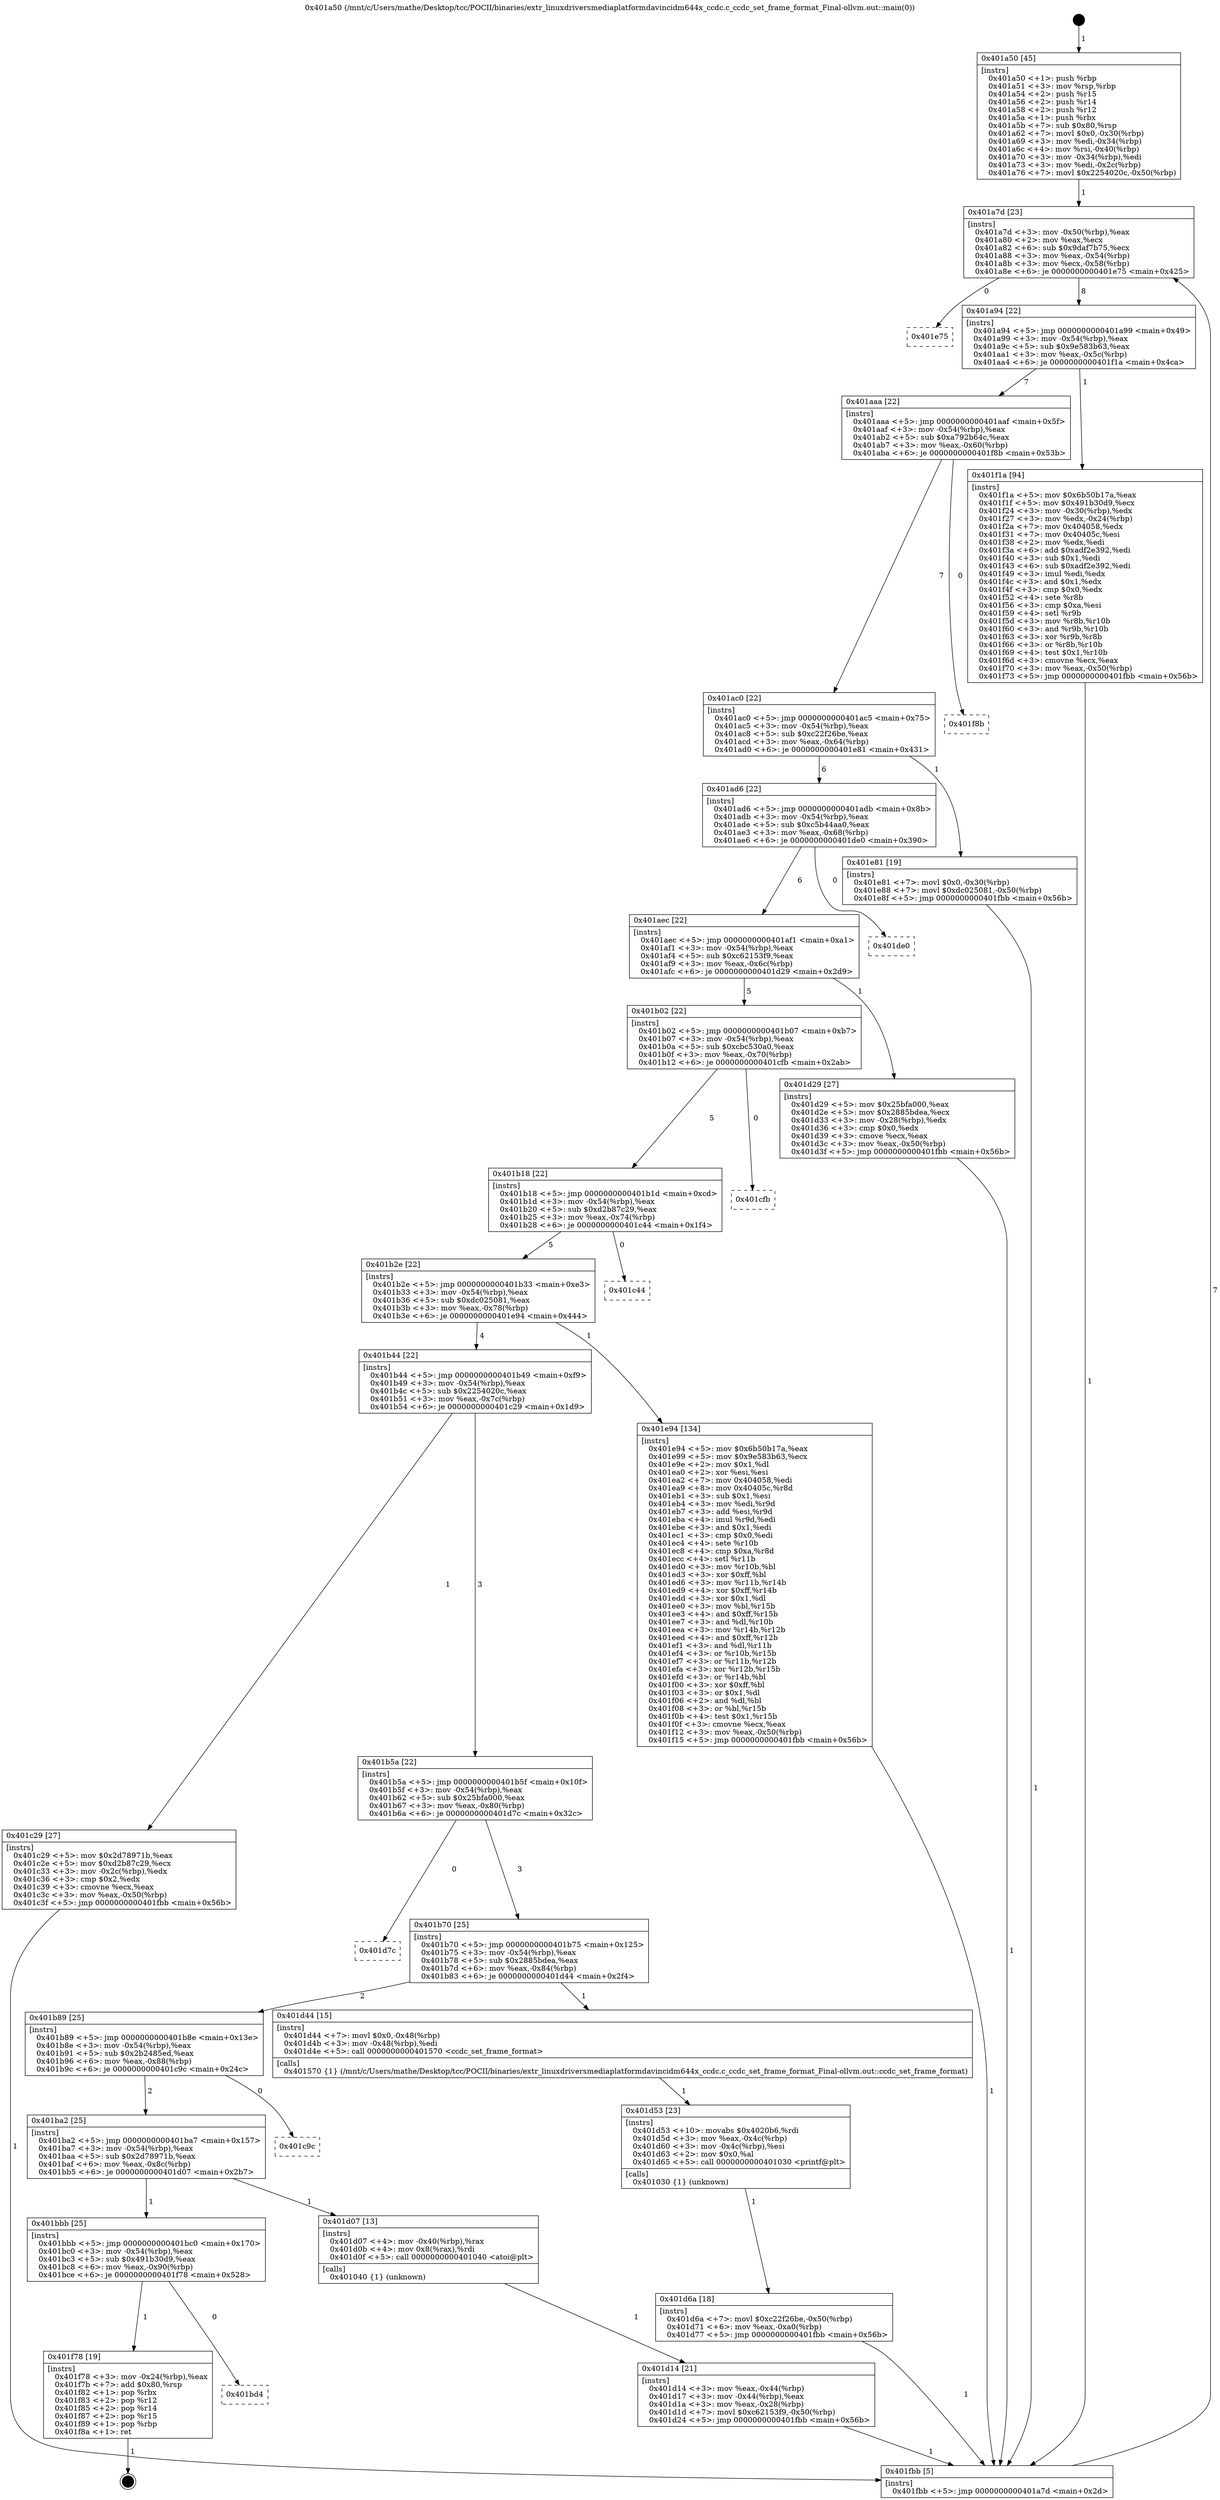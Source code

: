 digraph "0x401a50" {
  label = "0x401a50 (/mnt/c/Users/mathe/Desktop/tcc/POCII/binaries/extr_linuxdriversmediaplatformdavincidm644x_ccdc.c_ccdc_set_frame_format_Final-ollvm.out::main(0))"
  labelloc = "t"
  node[shape=record]

  Entry [label="",width=0.3,height=0.3,shape=circle,fillcolor=black,style=filled]
  "0x401a7d" [label="{
     0x401a7d [23]\l
     | [instrs]\l
     &nbsp;&nbsp;0x401a7d \<+3\>: mov -0x50(%rbp),%eax\l
     &nbsp;&nbsp;0x401a80 \<+2\>: mov %eax,%ecx\l
     &nbsp;&nbsp;0x401a82 \<+6\>: sub $0x9daf7b75,%ecx\l
     &nbsp;&nbsp;0x401a88 \<+3\>: mov %eax,-0x54(%rbp)\l
     &nbsp;&nbsp;0x401a8b \<+3\>: mov %ecx,-0x58(%rbp)\l
     &nbsp;&nbsp;0x401a8e \<+6\>: je 0000000000401e75 \<main+0x425\>\l
  }"]
  "0x401e75" [label="{
     0x401e75\l
  }", style=dashed]
  "0x401a94" [label="{
     0x401a94 [22]\l
     | [instrs]\l
     &nbsp;&nbsp;0x401a94 \<+5\>: jmp 0000000000401a99 \<main+0x49\>\l
     &nbsp;&nbsp;0x401a99 \<+3\>: mov -0x54(%rbp),%eax\l
     &nbsp;&nbsp;0x401a9c \<+5\>: sub $0x9e583b63,%eax\l
     &nbsp;&nbsp;0x401aa1 \<+3\>: mov %eax,-0x5c(%rbp)\l
     &nbsp;&nbsp;0x401aa4 \<+6\>: je 0000000000401f1a \<main+0x4ca\>\l
  }"]
  Exit [label="",width=0.3,height=0.3,shape=circle,fillcolor=black,style=filled,peripheries=2]
  "0x401f1a" [label="{
     0x401f1a [94]\l
     | [instrs]\l
     &nbsp;&nbsp;0x401f1a \<+5\>: mov $0x6b50b17a,%eax\l
     &nbsp;&nbsp;0x401f1f \<+5\>: mov $0x491b30d9,%ecx\l
     &nbsp;&nbsp;0x401f24 \<+3\>: mov -0x30(%rbp),%edx\l
     &nbsp;&nbsp;0x401f27 \<+3\>: mov %edx,-0x24(%rbp)\l
     &nbsp;&nbsp;0x401f2a \<+7\>: mov 0x404058,%edx\l
     &nbsp;&nbsp;0x401f31 \<+7\>: mov 0x40405c,%esi\l
     &nbsp;&nbsp;0x401f38 \<+2\>: mov %edx,%edi\l
     &nbsp;&nbsp;0x401f3a \<+6\>: add $0xadf2e392,%edi\l
     &nbsp;&nbsp;0x401f40 \<+3\>: sub $0x1,%edi\l
     &nbsp;&nbsp;0x401f43 \<+6\>: sub $0xadf2e392,%edi\l
     &nbsp;&nbsp;0x401f49 \<+3\>: imul %edi,%edx\l
     &nbsp;&nbsp;0x401f4c \<+3\>: and $0x1,%edx\l
     &nbsp;&nbsp;0x401f4f \<+3\>: cmp $0x0,%edx\l
     &nbsp;&nbsp;0x401f52 \<+4\>: sete %r8b\l
     &nbsp;&nbsp;0x401f56 \<+3\>: cmp $0xa,%esi\l
     &nbsp;&nbsp;0x401f59 \<+4\>: setl %r9b\l
     &nbsp;&nbsp;0x401f5d \<+3\>: mov %r8b,%r10b\l
     &nbsp;&nbsp;0x401f60 \<+3\>: and %r9b,%r10b\l
     &nbsp;&nbsp;0x401f63 \<+3\>: xor %r9b,%r8b\l
     &nbsp;&nbsp;0x401f66 \<+3\>: or %r8b,%r10b\l
     &nbsp;&nbsp;0x401f69 \<+4\>: test $0x1,%r10b\l
     &nbsp;&nbsp;0x401f6d \<+3\>: cmovne %ecx,%eax\l
     &nbsp;&nbsp;0x401f70 \<+3\>: mov %eax,-0x50(%rbp)\l
     &nbsp;&nbsp;0x401f73 \<+5\>: jmp 0000000000401fbb \<main+0x56b\>\l
  }"]
  "0x401aaa" [label="{
     0x401aaa [22]\l
     | [instrs]\l
     &nbsp;&nbsp;0x401aaa \<+5\>: jmp 0000000000401aaf \<main+0x5f\>\l
     &nbsp;&nbsp;0x401aaf \<+3\>: mov -0x54(%rbp),%eax\l
     &nbsp;&nbsp;0x401ab2 \<+5\>: sub $0xa792b64c,%eax\l
     &nbsp;&nbsp;0x401ab7 \<+3\>: mov %eax,-0x60(%rbp)\l
     &nbsp;&nbsp;0x401aba \<+6\>: je 0000000000401f8b \<main+0x53b\>\l
  }"]
  "0x401bd4" [label="{
     0x401bd4\l
  }", style=dashed]
  "0x401f8b" [label="{
     0x401f8b\l
  }", style=dashed]
  "0x401ac0" [label="{
     0x401ac0 [22]\l
     | [instrs]\l
     &nbsp;&nbsp;0x401ac0 \<+5\>: jmp 0000000000401ac5 \<main+0x75\>\l
     &nbsp;&nbsp;0x401ac5 \<+3\>: mov -0x54(%rbp),%eax\l
     &nbsp;&nbsp;0x401ac8 \<+5\>: sub $0xc22f26be,%eax\l
     &nbsp;&nbsp;0x401acd \<+3\>: mov %eax,-0x64(%rbp)\l
     &nbsp;&nbsp;0x401ad0 \<+6\>: je 0000000000401e81 \<main+0x431\>\l
  }"]
  "0x401f78" [label="{
     0x401f78 [19]\l
     | [instrs]\l
     &nbsp;&nbsp;0x401f78 \<+3\>: mov -0x24(%rbp),%eax\l
     &nbsp;&nbsp;0x401f7b \<+7\>: add $0x80,%rsp\l
     &nbsp;&nbsp;0x401f82 \<+1\>: pop %rbx\l
     &nbsp;&nbsp;0x401f83 \<+2\>: pop %r12\l
     &nbsp;&nbsp;0x401f85 \<+2\>: pop %r14\l
     &nbsp;&nbsp;0x401f87 \<+2\>: pop %r15\l
     &nbsp;&nbsp;0x401f89 \<+1\>: pop %rbp\l
     &nbsp;&nbsp;0x401f8a \<+1\>: ret\l
  }"]
  "0x401e81" [label="{
     0x401e81 [19]\l
     | [instrs]\l
     &nbsp;&nbsp;0x401e81 \<+7\>: movl $0x0,-0x30(%rbp)\l
     &nbsp;&nbsp;0x401e88 \<+7\>: movl $0xdc025081,-0x50(%rbp)\l
     &nbsp;&nbsp;0x401e8f \<+5\>: jmp 0000000000401fbb \<main+0x56b\>\l
  }"]
  "0x401ad6" [label="{
     0x401ad6 [22]\l
     | [instrs]\l
     &nbsp;&nbsp;0x401ad6 \<+5\>: jmp 0000000000401adb \<main+0x8b\>\l
     &nbsp;&nbsp;0x401adb \<+3\>: mov -0x54(%rbp),%eax\l
     &nbsp;&nbsp;0x401ade \<+5\>: sub $0xc5b44aa0,%eax\l
     &nbsp;&nbsp;0x401ae3 \<+3\>: mov %eax,-0x68(%rbp)\l
     &nbsp;&nbsp;0x401ae6 \<+6\>: je 0000000000401de0 \<main+0x390\>\l
  }"]
  "0x401d6a" [label="{
     0x401d6a [18]\l
     | [instrs]\l
     &nbsp;&nbsp;0x401d6a \<+7\>: movl $0xc22f26be,-0x50(%rbp)\l
     &nbsp;&nbsp;0x401d71 \<+6\>: mov %eax,-0xa0(%rbp)\l
     &nbsp;&nbsp;0x401d77 \<+5\>: jmp 0000000000401fbb \<main+0x56b\>\l
  }"]
  "0x401de0" [label="{
     0x401de0\l
  }", style=dashed]
  "0x401aec" [label="{
     0x401aec [22]\l
     | [instrs]\l
     &nbsp;&nbsp;0x401aec \<+5\>: jmp 0000000000401af1 \<main+0xa1\>\l
     &nbsp;&nbsp;0x401af1 \<+3\>: mov -0x54(%rbp),%eax\l
     &nbsp;&nbsp;0x401af4 \<+5\>: sub $0xc62153f9,%eax\l
     &nbsp;&nbsp;0x401af9 \<+3\>: mov %eax,-0x6c(%rbp)\l
     &nbsp;&nbsp;0x401afc \<+6\>: je 0000000000401d29 \<main+0x2d9\>\l
  }"]
  "0x401d53" [label="{
     0x401d53 [23]\l
     | [instrs]\l
     &nbsp;&nbsp;0x401d53 \<+10\>: movabs $0x4020b6,%rdi\l
     &nbsp;&nbsp;0x401d5d \<+3\>: mov %eax,-0x4c(%rbp)\l
     &nbsp;&nbsp;0x401d60 \<+3\>: mov -0x4c(%rbp),%esi\l
     &nbsp;&nbsp;0x401d63 \<+2\>: mov $0x0,%al\l
     &nbsp;&nbsp;0x401d65 \<+5\>: call 0000000000401030 \<printf@plt\>\l
     | [calls]\l
     &nbsp;&nbsp;0x401030 \{1\} (unknown)\l
  }"]
  "0x401d29" [label="{
     0x401d29 [27]\l
     | [instrs]\l
     &nbsp;&nbsp;0x401d29 \<+5\>: mov $0x25bfa000,%eax\l
     &nbsp;&nbsp;0x401d2e \<+5\>: mov $0x2885bdea,%ecx\l
     &nbsp;&nbsp;0x401d33 \<+3\>: mov -0x28(%rbp),%edx\l
     &nbsp;&nbsp;0x401d36 \<+3\>: cmp $0x0,%edx\l
     &nbsp;&nbsp;0x401d39 \<+3\>: cmove %ecx,%eax\l
     &nbsp;&nbsp;0x401d3c \<+3\>: mov %eax,-0x50(%rbp)\l
     &nbsp;&nbsp;0x401d3f \<+5\>: jmp 0000000000401fbb \<main+0x56b\>\l
  }"]
  "0x401b02" [label="{
     0x401b02 [22]\l
     | [instrs]\l
     &nbsp;&nbsp;0x401b02 \<+5\>: jmp 0000000000401b07 \<main+0xb7\>\l
     &nbsp;&nbsp;0x401b07 \<+3\>: mov -0x54(%rbp),%eax\l
     &nbsp;&nbsp;0x401b0a \<+5\>: sub $0xcbc530a0,%eax\l
     &nbsp;&nbsp;0x401b0f \<+3\>: mov %eax,-0x70(%rbp)\l
     &nbsp;&nbsp;0x401b12 \<+6\>: je 0000000000401cfb \<main+0x2ab\>\l
  }"]
  "0x401d14" [label="{
     0x401d14 [21]\l
     | [instrs]\l
     &nbsp;&nbsp;0x401d14 \<+3\>: mov %eax,-0x44(%rbp)\l
     &nbsp;&nbsp;0x401d17 \<+3\>: mov -0x44(%rbp),%eax\l
     &nbsp;&nbsp;0x401d1a \<+3\>: mov %eax,-0x28(%rbp)\l
     &nbsp;&nbsp;0x401d1d \<+7\>: movl $0xc62153f9,-0x50(%rbp)\l
     &nbsp;&nbsp;0x401d24 \<+5\>: jmp 0000000000401fbb \<main+0x56b\>\l
  }"]
  "0x401cfb" [label="{
     0x401cfb\l
  }", style=dashed]
  "0x401b18" [label="{
     0x401b18 [22]\l
     | [instrs]\l
     &nbsp;&nbsp;0x401b18 \<+5\>: jmp 0000000000401b1d \<main+0xcd\>\l
     &nbsp;&nbsp;0x401b1d \<+3\>: mov -0x54(%rbp),%eax\l
     &nbsp;&nbsp;0x401b20 \<+5\>: sub $0xd2b87c29,%eax\l
     &nbsp;&nbsp;0x401b25 \<+3\>: mov %eax,-0x74(%rbp)\l
     &nbsp;&nbsp;0x401b28 \<+6\>: je 0000000000401c44 \<main+0x1f4\>\l
  }"]
  "0x401bbb" [label="{
     0x401bbb [25]\l
     | [instrs]\l
     &nbsp;&nbsp;0x401bbb \<+5\>: jmp 0000000000401bc0 \<main+0x170\>\l
     &nbsp;&nbsp;0x401bc0 \<+3\>: mov -0x54(%rbp),%eax\l
     &nbsp;&nbsp;0x401bc3 \<+5\>: sub $0x491b30d9,%eax\l
     &nbsp;&nbsp;0x401bc8 \<+6\>: mov %eax,-0x90(%rbp)\l
     &nbsp;&nbsp;0x401bce \<+6\>: je 0000000000401f78 \<main+0x528\>\l
  }"]
  "0x401c44" [label="{
     0x401c44\l
  }", style=dashed]
  "0x401b2e" [label="{
     0x401b2e [22]\l
     | [instrs]\l
     &nbsp;&nbsp;0x401b2e \<+5\>: jmp 0000000000401b33 \<main+0xe3\>\l
     &nbsp;&nbsp;0x401b33 \<+3\>: mov -0x54(%rbp),%eax\l
     &nbsp;&nbsp;0x401b36 \<+5\>: sub $0xdc025081,%eax\l
     &nbsp;&nbsp;0x401b3b \<+3\>: mov %eax,-0x78(%rbp)\l
     &nbsp;&nbsp;0x401b3e \<+6\>: je 0000000000401e94 \<main+0x444\>\l
  }"]
  "0x401d07" [label="{
     0x401d07 [13]\l
     | [instrs]\l
     &nbsp;&nbsp;0x401d07 \<+4\>: mov -0x40(%rbp),%rax\l
     &nbsp;&nbsp;0x401d0b \<+4\>: mov 0x8(%rax),%rdi\l
     &nbsp;&nbsp;0x401d0f \<+5\>: call 0000000000401040 \<atoi@plt\>\l
     | [calls]\l
     &nbsp;&nbsp;0x401040 \{1\} (unknown)\l
  }"]
  "0x401e94" [label="{
     0x401e94 [134]\l
     | [instrs]\l
     &nbsp;&nbsp;0x401e94 \<+5\>: mov $0x6b50b17a,%eax\l
     &nbsp;&nbsp;0x401e99 \<+5\>: mov $0x9e583b63,%ecx\l
     &nbsp;&nbsp;0x401e9e \<+2\>: mov $0x1,%dl\l
     &nbsp;&nbsp;0x401ea0 \<+2\>: xor %esi,%esi\l
     &nbsp;&nbsp;0x401ea2 \<+7\>: mov 0x404058,%edi\l
     &nbsp;&nbsp;0x401ea9 \<+8\>: mov 0x40405c,%r8d\l
     &nbsp;&nbsp;0x401eb1 \<+3\>: sub $0x1,%esi\l
     &nbsp;&nbsp;0x401eb4 \<+3\>: mov %edi,%r9d\l
     &nbsp;&nbsp;0x401eb7 \<+3\>: add %esi,%r9d\l
     &nbsp;&nbsp;0x401eba \<+4\>: imul %r9d,%edi\l
     &nbsp;&nbsp;0x401ebe \<+3\>: and $0x1,%edi\l
     &nbsp;&nbsp;0x401ec1 \<+3\>: cmp $0x0,%edi\l
     &nbsp;&nbsp;0x401ec4 \<+4\>: sete %r10b\l
     &nbsp;&nbsp;0x401ec8 \<+4\>: cmp $0xa,%r8d\l
     &nbsp;&nbsp;0x401ecc \<+4\>: setl %r11b\l
     &nbsp;&nbsp;0x401ed0 \<+3\>: mov %r10b,%bl\l
     &nbsp;&nbsp;0x401ed3 \<+3\>: xor $0xff,%bl\l
     &nbsp;&nbsp;0x401ed6 \<+3\>: mov %r11b,%r14b\l
     &nbsp;&nbsp;0x401ed9 \<+4\>: xor $0xff,%r14b\l
     &nbsp;&nbsp;0x401edd \<+3\>: xor $0x1,%dl\l
     &nbsp;&nbsp;0x401ee0 \<+3\>: mov %bl,%r15b\l
     &nbsp;&nbsp;0x401ee3 \<+4\>: and $0xff,%r15b\l
     &nbsp;&nbsp;0x401ee7 \<+3\>: and %dl,%r10b\l
     &nbsp;&nbsp;0x401eea \<+3\>: mov %r14b,%r12b\l
     &nbsp;&nbsp;0x401eed \<+4\>: and $0xff,%r12b\l
     &nbsp;&nbsp;0x401ef1 \<+3\>: and %dl,%r11b\l
     &nbsp;&nbsp;0x401ef4 \<+3\>: or %r10b,%r15b\l
     &nbsp;&nbsp;0x401ef7 \<+3\>: or %r11b,%r12b\l
     &nbsp;&nbsp;0x401efa \<+3\>: xor %r12b,%r15b\l
     &nbsp;&nbsp;0x401efd \<+3\>: or %r14b,%bl\l
     &nbsp;&nbsp;0x401f00 \<+3\>: xor $0xff,%bl\l
     &nbsp;&nbsp;0x401f03 \<+3\>: or $0x1,%dl\l
     &nbsp;&nbsp;0x401f06 \<+2\>: and %dl,%bl\l
     &nbsp;&nbsp;0x401f08 \<+3\>: or %bl,%r15b\l
     &nbsp;&nbsp;0x401f0b \<+4\>: test $0x1,%r15b\l
     &nbsp;&nbsp;0x401f0f \<+3\>: cmovne %ecx,%eax\l
     &nbsp;&nbsp;0x401f12 \<+3\>: mov %eax,-0x50(%rbp)\l
     &nbsp;&nbsp;0x401f15 \<+5\>: jmp 0000000000401fbb \<main+0x56b\>\l
  }"]
  "0x401b44" [label="{
     0x401b44 [22]\l
     | [instrs]\l
     &nbsp;&nbsp;0x401b44 \<+5\>: jmp 0000000000401b49 \<main+0xf9\>\l
     &nbsp;&nbsp;0x401b49 \<+3\>: mov -0x54(%rbp),%eax\l
     &nbsp;&nbsp;0x401b4c \<+5\>: sub $0x2254020c,%eax\l
     &nbsp;&nbsp;0x401b51 \<+3\>: mov %eax,-0x7c(%rbp)\l
     &nbsp;&nbsp;0x401b54 \<+6\>: je 0000000000401c29 \<main+0x1d9\>\l
  }"]
  "0x401ba2" [label="{
     0x401ba2 [25]\l
     | [instrs]\l
     &nbsp;&nbsp;0x401ba2 \<+5\>: jmp 0000000000401ba7 \<main+0x157\>\l
     &nbsp;&nbsp;0x401ba7 \<+3\>: mov -0x54(%rbp),%eax\l
     &nbsp;&nbsp;0x401baa \<+5\>: sub $0x2d78971b,%eax\l
     &nbsp;&nbsp;0x401baf \<+6\>: mov %eax,-0x8c(%rbp)\l
     &nbsp;&nbsp;0x401bb5 \<+6\>: je 0000000000401d07 \<main+0x2b7\>\l
  }"]
  "0x401c29" [label="{
     0x401c29 [27]\l
     | [instrs]\l
     &nbsp;&nbsp;0x401c29 \<+5\>: mov $0x2d78971b,%eax\l
     &nbsp;&nbsp;0x401c2e \<+5\>: mov $0xd2b87c29,%ecx\l
     &nbsp;&nbsp;0x401c33 \<+3\>: mov -0x2c(%rbp),%edx\l
     &nbsp;&nbsp;0x401c36 \<+3\>: cmp $0x2,%edx\l
     &nbsp;&nbsp;0x401c39 \<+3\>: cmovne %ecx,%eax\l
     &nbsp;&nbsp;0x401c3c \<+3\>: mov %eax,-0x50(%rbp)\l
     &nbsp;&nbsp;0x401c3f \<+5\>: jmp 0000000000401fbb \<main+0x56b\>\l
  }"]
  "0x401b5a" [label="{
     0x401b5a [22]\l
     | [instrs]\l
     &nbsp;&nbsp;0x401b5a \<+5\>: jmp 0000000000401b5f \<main+0x10f\>\l
     &nbsp;&nbsp;0x401b5f \<+3\>: mov -0x54(%rbp),%eax\l
     &nbsp;&nbsp;0x401b62 \<+5\>: sub $0x25bfa000,%eax\l
     &nbsp;&nbsp;0x401b67 \<+3\>: mov %eax,-0x80(%rbp)\l
     &nbsp;&nbsp;0x401b6a \<+6\>: je 0000000000401d7c \<main+0x32c\>\l
  }"]
  "0x401fbb" [label="{
     0x401fbb [5]\l
     | [instrs]\l
     &nbsp;&nbsp;0x401fbb \<+5\>: jmp 0000000000401a7d \<main+0x2d\>\l
  }"]
  "0x401a50" [label="{
     0x401a50 [45]\l
     | [instrs]\l
     &nbsp;&nbsp;0x401a50 \<+1\>: push %rbp\l
     &nbsp;&nbsp;0x401a51 \<+3\>: mov %rsp,%rbp\l
     &nbsp;&nbsp;0x401a54 \<+2\>: push %r15\l
     &nbsp;&nbsp;0x401a56 \<+2\>: push %r14\l
     &nbsp;&nbsp;0x401a58 \<+2\>: push %r12\l
     &nbsp;&nbsp;0x401a5a \<+1\>: push %rbx\l
     &nbsp;&nbsp;0x401a5b \<+7\>: sub $0x80,%rsp\l
     &nbsp;&nbsp;0x401a62 \<+7\>: movl $0x0,-0x30(%rbp)\l
     &nbsp;&nbsp;0x401a69 \<+3\>: mov %edi,-0x34(%rbp)\l
     &nbsp;&nbsp;0x401a6c \<+4\>: mov %rsi,-0x40(%rbp)\l
     &nbsp;&nbsp;0x401a70 \<+3\>: mov -0x34(%rbp),%edi\l
     &nbsp;&nbsp;0x401a73 \<+3\>: mov %edi,-0x2c(%rbp)\l
     &nbsp;&nbsp;0x401a76 \<+7\>: movl $0x2254020c,-0x50(%rbp)\l
  }"]
  "0x401c9c" [label="{
     0x401c9c\l
  }", style=dashed]
  "0x401d7c" [label="{
     0x401d7c\l
  }", style=dashed]
  "0x401b70" [label="{
     0x401b70 [25]\l
     | [instrs]\l
     &nbsp;&nbsp;0x401b70 \<+5\>: jmp 0000000000401b75 \<main+0x125\>\l
     &nbsp;&nbsp;0x401b75 \<+3\>: mov -0x54(%rbp),%eax\l
     &nbsp;&nbsp;0x401b78 \<+5\>: sub $0x2885bdea,%eax\l
     &nbsp;&nbsp;0x401b7d \<+6\>: mov %eax,-0x84(%rbp)\l
     &nbsp;&nbsp;0x401b83 \<+6\>: je 0000000000401d44 \<main+0x2f4\>\l
  }"]
  "0x401b89" [label="{
     0x401b89 [25]\l
     | [instrs]\l
     &nbsp;&nbsp;0x401b89 \<+5\>: jmp 0000000000401b8e \<main+0x13e\>\l
     &nbsp;&nbsp;0x401b8e \<+3\>: mov -0x54(%rbp),%eax\l
     &nbsp;&nbsp;0x401b91 \<+5\>: sub $0x2b2485ed,%eax\l
     &nbsp;&nbsp;0x401b96 \<+6\>: mov %eax,-0x88(%rbp)\l
     &nbsp;&nbsp;0x401b9c \<+6\>: je 0000000000401c9c \<main+0x24c\>\l
  }"]
  "0x401d44" [label="{
     0x401d44 [15]\l
     | [instrs]\l
     &nbsp;&nbsp;0x401d44 \<+7\>: movl $0x0,-0x48(%rbp)\l
     &nbsp;&nbsp;0x401d4b \<+3\>: mov -0x48(%rbp),%edi\l
     &nbsp;&nbsp;0x401d4e \<+5\>: call 0000000000401570 \<ccdc_set_frame_format\>\l
     | [calls]\l
     &nbsp;&nbsp;0x401570 \{1\} (/mnt/c/Users/mathe/Desktop/tcc/POCII/binaries/extr_linuxdriversmediaplatformdavincidm644x_ccdc.c_ccdc_set_frame_format_Final-ollvm.out::ccdc_set_frame_format)\l
  }"]
  Entry -> "0x401a50" [label=" 1"]
  "0x401a7d" -> "0x401e75" [label=" 0"]
  "0x401a7d" -> "0x401a94" [label=" 8"]
  "0x401f78" -> Exit [label=" 1"]
  "0x401a94" -> "0x401f1a" [label=" 1"]
  "0x401a94" -> "0x401aaa" [label=" 7"]
  "0x401bbb" -> "0x401bd4" [label=" 0"]
  "0x401aaa" -> "0x401f8b" [label=" 0"]
  "0x401aaa" -> "0x401ac0" [label=" 7"]
  "0x401bbb" -> "0x401f78" [label=" 1"]
  "0x401ac0" -> "0x401e81" [label=" 1"]
  "0x401ac0" -> "0x401ad6" [label=" 6"]
  "0x401f1a" -> "0x401fbb" [label=" 1"]
  "0x401ad6" -> "0x401de0" [label=" 0"]
  "0x401ad6" -> "0x401aec" [label=" 6"]
  "0x401e94" -> "0x401fbb" [label=" 1"]
  "0x401aec" -> "0x401d29" [label=" 1"]
  "0x401aec" -> "0x401b02" [label=" 5"]
  "0x401e81" -> "0x401fbb" [label=" 1"]
  "0x401b02" -> "0x401cfb" [label=" 0"]
  "0x401b02" -> "0x401b18" [label=" 5"]
  "0x401d6a" -> "0x401fbb" [label=" 1"]
  "0x401b18" -> "0x401c44" [label=" 0"]
  "0x401b18" -> "0x401b2e" [label=" 5"]
  "0x401d53" -> "0x401d6a" [label=" 1"]
  "0x401b2e" -> "0x401e94" [label=" 1"]
  "0x401b2e" -> "0x401b44" [label=" 4"]
  "0x401d44" -> "0x401d53" [label=" 1"]
  "0x401b44" -> "0x401c29" [label=" 1"]
  "0x401b44" -> "0x401b5a" [label=" 3"]
  "0x401c29" -> "0x401fbb" [label=" 1"]
  "0x401a50" -> "0x401a7d" [label=" 1"]
  "0x401fbb" -> "0x401a7d" [label=" 7"]
  "0x401d14" -> "0x401fbb" [label=" 1"]
  "0x401b5a" -> "0x401d7c" [label=" 0"]
  "0x401b5a" -> "0x401b70" [label=" 3"]
  "0x401d07" -> "0x401d14" [label=" 1"]
  "0x401b70" -> "0x401d44" [label=" 1"]
  "0x401b70" -> "0x401b89" [label=" 2"]
  "0x401ba2" -> "0x401bbb" [label=" 1"]
  "0x401b89" -> "0x401c9c" [label=" 0"]
  "0x401b89" -> "0x401ba2" [label=" 2"]
  "0x401d29" -> "0x401fbb" [label=" 1"]
  "0x401ba2" -> "0x401d07" [label=" 1"]
}
